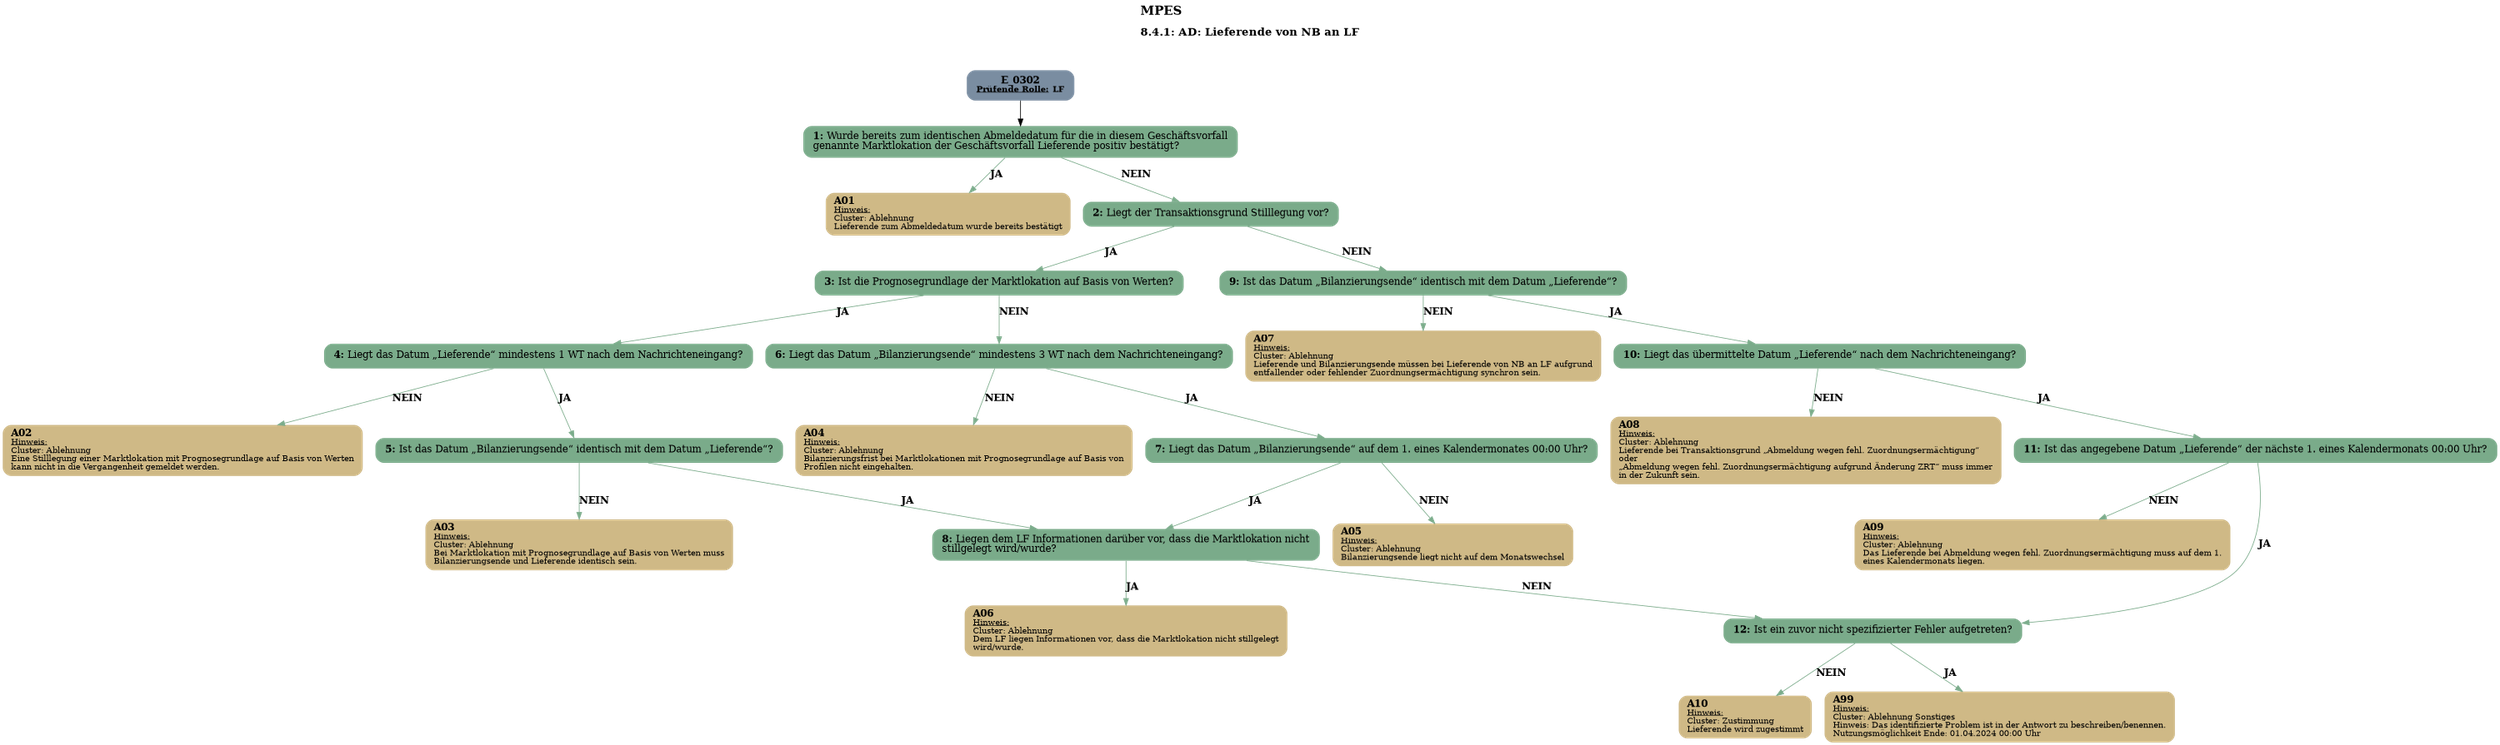digraph D {
    labelloc="t";
    label=<<B><FONT POINT-SIZE="18">MPES</FONT></B><BR align="left"/><BR/><B><FONT POINT-SIZE="16">8.4.1: AD: Lieferende von NB an LF</FONT></B><BR align="left"/><BR/><BR/><BR/>>;
    ratio="compress";
    concentrate=true;
    pack=true;
    rankdir=TB;
    packmode="array";
    size="20,20";
    "Start" [margin="0.2,0.12", shape=box, style="filled,rounded", penwidth=0.0, fillcolor="#7a8da1", label=<<B>E_0302</B><BR align="center"/><FONT point-size="12"><B><U>Prüfende Rolle:</U> LF</B></FONT><BR align="center"/>>];
    "1" [margin="0.2,0.12", shape=box, style="filled,rounded", penwidth=0.0, fillcolor="#7aab8a", label=<<B>1: </B>Wurde bereits zum identischen Abmeldedatum für die in diesem Geschäftsvorfall<BR align="left"/>genannte Marktlokation der Geschäftsvorfall Lieferende positiv bestätigt?<BR align="left"/>>];
    "A01" [margin="0.17,0.08", shape=box, style="filled,rounded", penwidth=0.0, fillcolor="#cfb986", label=<<B>A01</B><BR align="left"/><FONT point-size="12"><U>Hinweis:</U><BR align="left"/>Cluster: Ablehnung<BR align="left"/>Lieferende zum Abmeldedatum wurde bereits bestätigt<BR align="left"/></FONT>>];
    "2" [margin="0.2,0.12", shape=box, style="filled,rounded", penwidth=0.0, fillcolor="#7aab8a", label=<<B>2: </B>Liegt der Transaktionsgrund Stilllegung vor?<BR align="left"/>>];
    "3" [margin="0.2,0.12", shape=box, style="filled,rounded", penwidth=0.0, fillcolor="#7aab8a", label=<<B>3: </B>Ist die Prognosegrundlage der Marktlokation auf Basis von Werten?<BR align="left"/>>];
    "4" [margin="0.2,0.12", shape=box, style="filled,rounded", penwidth=0.0, fillcolor="#7aab8a", label=<<B>4: </B>Liegt das Datum „Lieferende“ mindestens 1 WT nach dem Nachrichteneingang?<BR align="left"/>>];
    "A02" [margin="0.17,0.08", shape=box, style="filled,rounded", penwidth=0.0, fillcolor="#cfb986", label=<<B>A02</B><BR align="left"/><FONT point-size="12"><U>Hinweis:</U><BR align="left"/>Cluster: Ablehnung<BR align="left"/>Eine Stilllegung einer Marktlokation mit Prognosegrundlage auf Basis von Werten<BR align="left"/>kann nicht in die Vergangenheit gemeldet werden.<BR align="left"/></FONT>>];
    "5" [margin="0.2,0.12", shape=box, style="filled,rounded", penwidth=0.0, fillcolor="#7aab8a", label=<<B>5: </B>Ist das Datum „Bilanzierungsende“ identisch mit dem Datum „Lieferende“?<BR align="left"/>>];
    "A03" [margin="0.17,0.08", shape=box, style="filled,rounded", penwidth=0.0, fillcolor="#cfb986", label=<<B>A03</B><BR align="left"/><FONT point-size="12"><U>Hinweis:</U><BR align="left"/>Cluster: Ablehnung<BR align="left"/>Bei Marktlokation mit Prognosegrundlage auf Basis von Werten muss<BR align="left"/>Bilanzierungsende und Lieferende identisch sein.<BR align="left"/></FONT>>];
    "6" [margin="0.2,0.12", shape=box, style="filled,rounded", penwidth=0.0, fillcolor="#7aab8a", label=<<B>6: </B>Liegt das Datum „Bilanzierungsende“ mindestens 3 WT nach dem Nachrichteneingang?<BR align="left"/>>];
    "A04" [margin="0.17,0.08", shape=box, style="filled,rounded", penwidth=0.0, fillcolor="#cfb986", label=<<B>A04</B><BR align="left"/><FONT point-size="12"><U>Hinweis:</U><BR align="left"/>Cluster: Ablehnung<BR align="left"/>Bilanzierungsfrist bei Marktlokationen mit Prognosegrundlage auf Basis von<BR align="left"/>Profilen nicht eingehalten.<BR align="left"/></FONT>>];
    "7" [margin="0.2,0.12", shape=box, style="filled,rounded", penwidth=0.0, fillcolor="#7aab8a", label=<<B>7: </B>Liegt das Datum „Bilanzierungsende“ auf dem 1. eines Kalendermonates 00:00 Uhr?<BR align="left"/>>];
    "A05" [margin="0.17,0.08", shape=box, style="filled,rounded", penwidth=0.0, fillcolor="#cfb986", label=<<B>A05</B><BR align="left"/><FONT point-size="12"><U>Hinweis:</U><BR align="left"/>Cluster: Ablehnung<BR align="left"/>Bilanzierungsende liegt nicht auf dem Monatswechsel<BR align="left"/></FONT>>];
    "8" [margin="0.2,0.12", shape=box, style="filled,rounded", penwidth=0.0, fillcolor="#7aab8a", label=<<B>8: </B>Liegen dem LF Informationen darüber vor, dass die Marktlokation nicht<BR align="left"/>stillgelegt wird/wurde?<BR align="left"/>>];
    "A06" [margin="0.17,0.08", shape=box, style="filled,rounded", penwidth=0.0, fillcolor="#cfb986", label=<<B>A06</B><BR align="left"/><FONT point-size="12"><U>Hinweis:</U><BR align="left"/>Cluster: Ablehnung<BR align="left"/>Dem LF liegen Informationen vor, dass die Marktlokation nicht stillgelegt<BR align="left"/>wird/wurde.<BR align="left"/></FONT>>];
    "9" [margin="0.2,0.12", shape=box, style="filled,rounded", penwidth=0.0, fillcolor="#7aab8a", label=<<B>9: </B>Ist das Datum „Bilanzierungsende“ identisch mit dem Datum „Lieferende“?<BR align="left"/>>];
    "A07" [margin="0.17,0.08", shape=box, style="filled,rounded", penwidth=0.0, fillcolor="#cfb986", label=<<B>A07</B><BR align="left"/><FONT point-size="12"><U>Hinweis:</U><BR align="left"/>Cluster: Ablehnung<BR align="left"/>Lieferende und Bilanzierungsende müssen bei Lieferende von NB an LF aufgrund<BR align="left"/>entfallender oder fehlender Zuordnungsermächtigung synchron sein.<BR align="left"/></FONT>>];
    "10" [margin="0.2,0.12", shape=box, style="filled,rounded", penwidth=0.0, fillcolor="#7aab8a", label=<<B>10: </B>Liegt das übermittelte Datum „Lieferende“ nach dem Nachrichteneingang?<BR align="left"/>>];
    "A08" [margin="0.17,0.08", shape=box, style="filled,rounded", penwidth=0.0, fillcolor="#cfb986", label=<<B>A08</B><BR align="left"/><FONT point-size="12"><U>Hinweis:</U><BR align="left"/>Cluster: Ablehnung<BR align="left"/>Lieferende bei Transaktionsgrund „Abmeldung wegen fehl. Zuordnungsermächtigung“<BR align="left"/>oder<BR align="left"/>„Abmeldung wegen fehl. Zuordnungsermächtigung aufgrund Änderung ZRT“ muss immer<BR align="left"/>in der Zukunft sein.<BR align="left"/></FONT>>];
    "11" [margin="0.2,0.12", shape=box, style="filled,rounded", penwidth=0.0, fillcolor="#7aab8a", label=<<B>11: </B>Ist das angegebene Datum „Lieferende“ der nächste 1. eines Kalendermonats 00:00 Uhr?<BR align="left"/>>];
    "A09" [margin="0.17,0.08", shape=box, style="filled,rounded", penwidth=0.0, fillcolor="#cfb986", label=<<B>A09</B><BR align="left"/><FONT point-size="12"><U>Hinweis:</U><BR align="left"/>Cluster: Ablehnung<BR align="left"/>Das Lieferende bei Abmeldung wegen fehl. Zuordnungsermächtigung muss auf dem 1.<BR align="left"/>eines Kalendermonats liegen.<BR align="left"/></FONT>>];
    "12" [margin="0.2,0.12", shape=box, style="filled,rounded", penwidth=0.0, fillcolor="#7aab8a", label=<<B>12: </B>Ist ein zuvor nicht spezifizierter Fehler aufgetreten?<BR align="left"/>>];
    "A10" [margin="0.17,0.08", shape=box, style="filled,rounded", penwidth=0.0, fillcolor="#cfb986", label=<<B>A10</B><BR align="left"/><FONT point-size="12"><U>Hinweis:</U><BR align="left"/>Cluster: Zustimmung<BR align="left"/>Lieferende wird zugestimmt<BR align="left"/></FONT>>];
    "A99" [margin="0.17,0.08", shape=box, style="filled,rounded", penwidth=0.0, fillcolor="#cfb986", label=<<B>A99</B><BR align="left"/><FONT point-size="12"><U>Hinweis:</U><BR align="left"/>Cluster: Ablehnung Sonstiges<BR align="left"/>Hinweis: Das identifizierte Problem ist in der Antwort zu beschreiben/benennen.<BR align="left"/>Nutzungsmöglichkeit Ende: 01.04.2024 00:00 Uhr<BR align="left"/></FONT>>];

    "Start" -> "1";
    "1" -> "A01" [label=<<B>JA</B>>, color="#7aab8a"];
    "1" -> "2" [label=<<B>NEIN</B>>, color="#7aab8a"];
    "2" -> "3" [label=<<B>JA</B>>, color="#7aab8a"];
    "2" -> "9" [label=<<B>NEIN</B>>, color="#7aab8a"];
    "3" -> "4" [label=<<B>JA</B>>, color="#7aab8a"];
    "3" -> "6" [label=<<B>NEIN</B>>, color="#7aab8a"];
    "4" -> "A02" [label=<<B>NEIN</B>>, color="#7aab8a"];
    "4" -> "5" [label=<<B>JA</B>>, color="#7aab8a"];
    "5" -> "A03" [label=<<B>NEIN</B>>, color="#7aab8a"];
    "5" -> "8" [label=<<B>JA</B>>, color="#7aab8a"];
    "6" -> "A04" [label=<<B>NEIN</B>>, color="#7aab8a"];
    "6" -> "7" [label=<<B>JA</B>>, color="#7aab8a"];
    "7" -> "A05" [label=<<B>NEIN</B>>, color="#7aab8a"];
    "7" -> "8" [label=<<B>JA</B>>, color="#7aab8a"];
    "8" -> "A06" [label=<<B>JA</B>>, color="#7aab8a"];
    "8" -> "12" [label=<<B>NEIN</B>>, color="#7aab8a"];
    "9" -> "A07" [label=<<B>NEIN</B>>, color="#7aab8a"];
    "9" -> "10" [label=<<B>JA</B>>, color="#7aab8a"];
    "10" -> "A08" [label=<<B>NEIN</B>>, color="#7aab8a"];
    "10" -> "11" [label=<<B>JA</B>>, color="#7aab8a"];
    "11" -> "A09" [label=<<B>NEIN</B>>, color="#7aab8a"];
    "11" -> "12" [label=<<B>JA</B>>, color="#7aab8a"];
    "12" -> "A10" [label=<<B>NEIN</B>>, color="#7aab8a"];
    "12" -> "A99" [label=<<B>JA</B>>, color="#7aab8a"];

    bgcolor="transparent";
}